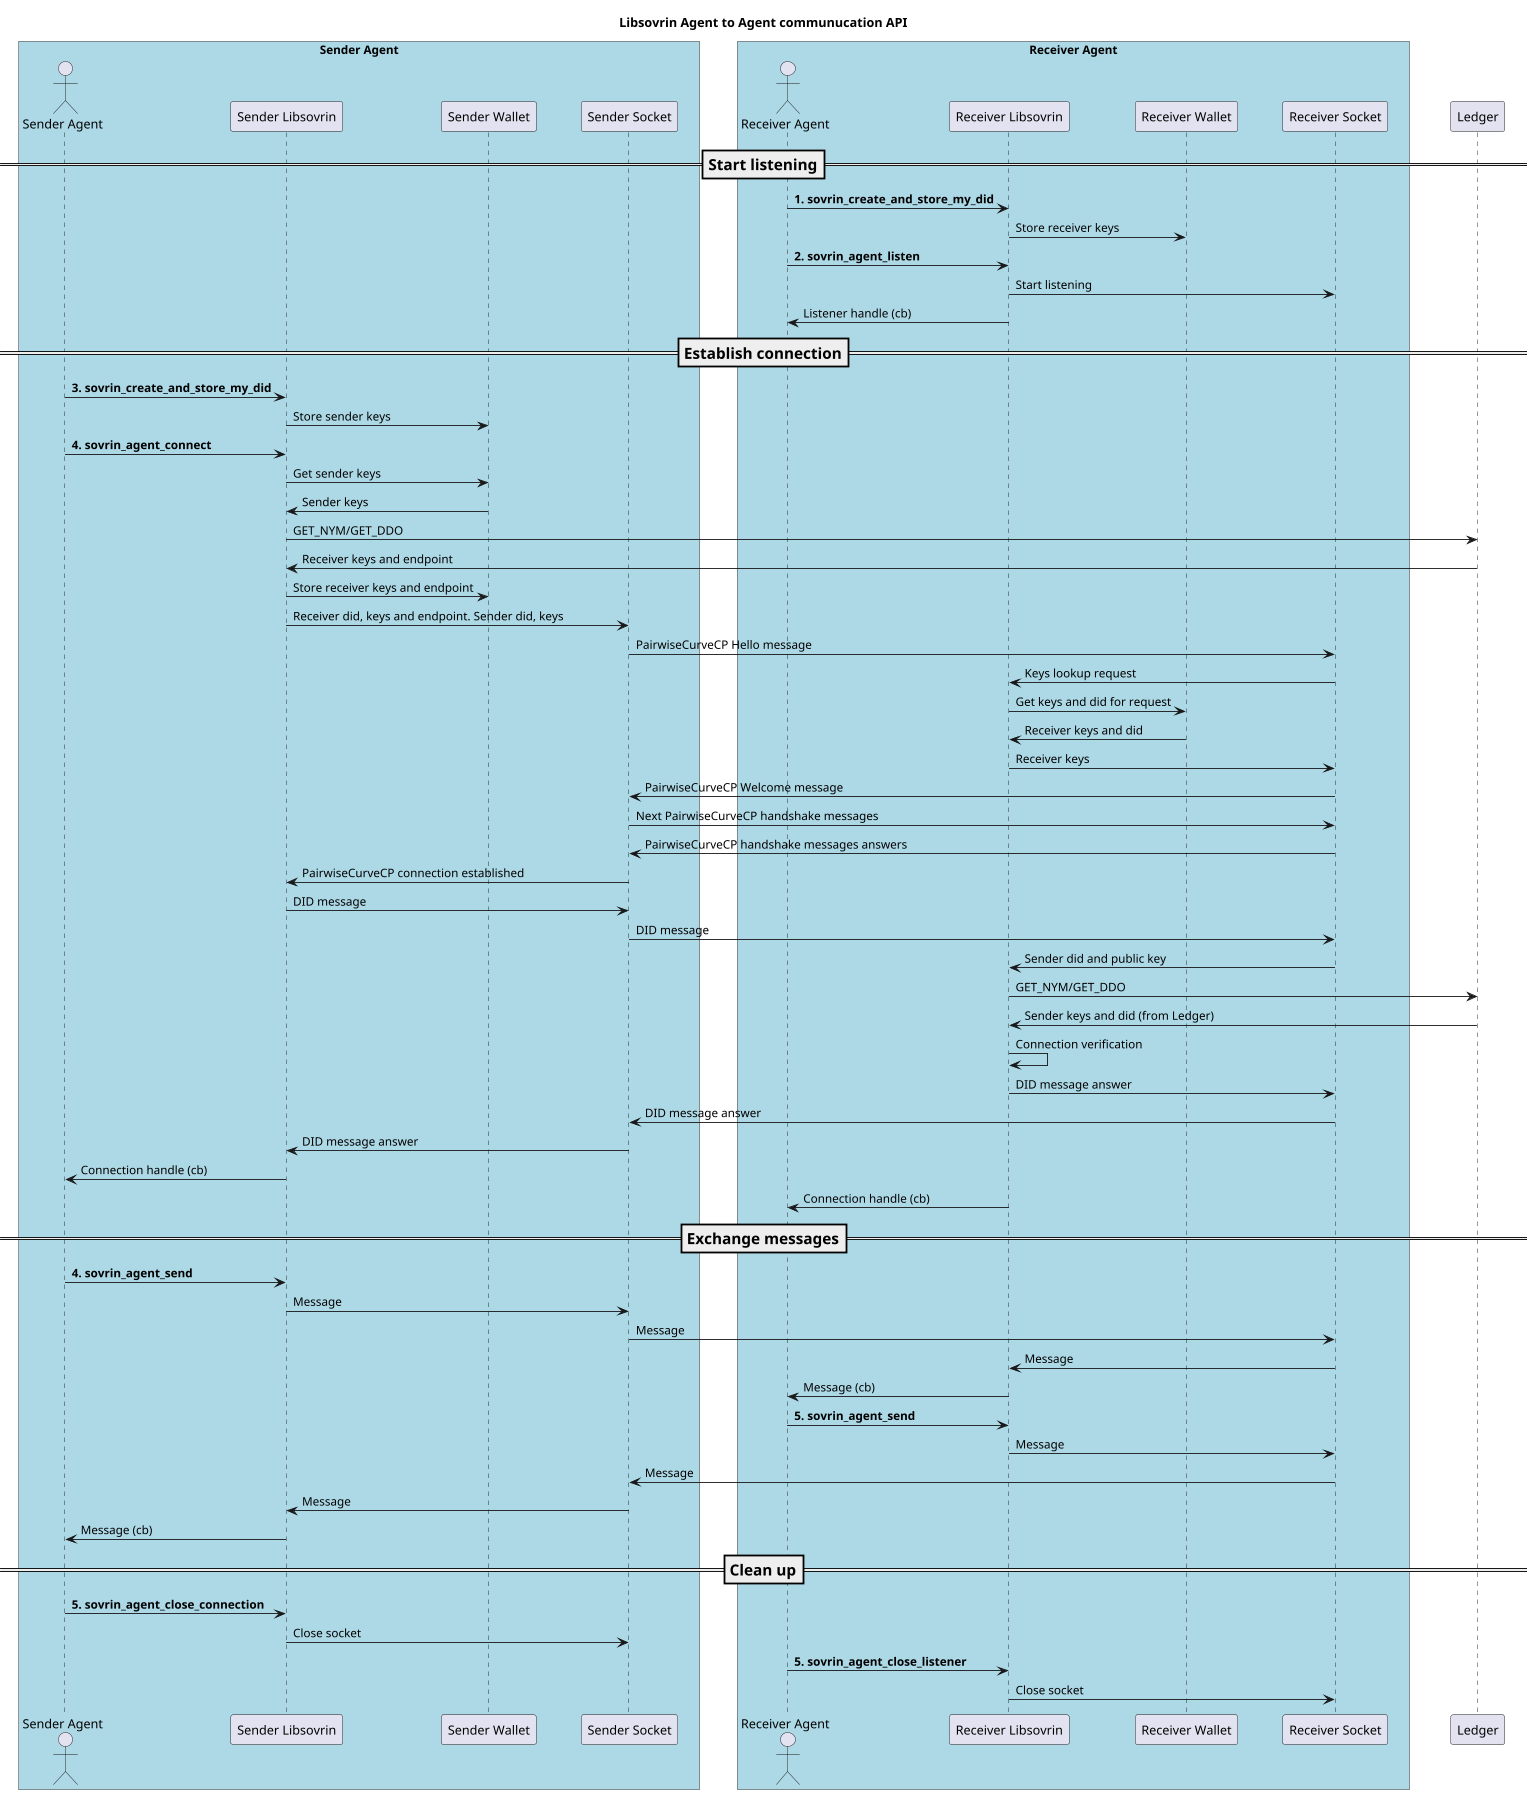 @startuml
skinparam ParticipantPadding 20
skinparam BoxPadding 20

title Libsovrin Agent to Agent communucation API
scale 0.9

box "Sender Agent" #LightBlue
actor "Sender Agent" as SA
participant "Sender Libsovrin" as SL
participant "Sender Wallet" as SW
participant "Sender Socket" as SS
endbox

box "Receiver Agent" #LightBlue
actor "Receiver Agent" as RA
participant "Receiver Libsovrin" as RL
participant "Receiver Wallet" as RW
participant "Receiver Socket" as RS
endbox

participant "Ledger" as L

=== Start listening ==

RA -> RL: <b>1. sovrin_create_and_store_my_did
RL -> RW: Store receiver keys

RA -> RL: <b>2. sovrin_agent_listen
RL -> RS: Start listening
RL -> RA: Listener handle (cb)

=== Establish connection ==

SA -> SL: <b>3. sovrin_create_and_store_my_did
SL -> SW: Store sender keys

SA -> SL: <b>4. sovrin_agent_connect
SL -> SW: Get sender keys
SW -> SL: Sender keys
SL -> L: GET_NYM/GET_DDO
L -> SL: Receiver keys and endpoint
SL -> SW: Store receiver keys and endpoint

SL -> SS: Receiver did, keys and endpoint. Sender did, keys

SS -> RS: PairwiseCurveCP Hello message
RS -> RL: Keys lookup request
RL -> RW: Get keys and did for request
RW -> RL: Receiver keys and did
RL -> RS: Receiver keys
RS -> SS: PairwiseCurveCP Welcome message

SS -> RS: Next PairwiseCurveCP handshake messages
RS -> SS: PairwiseCurveCP handshake messages answers

SS -> SL: PairwiseCurveCP connection established

SL -> SS: DID message
SS -> RS: DID message
RS -> RL: Sender did and public key
RL -> L: GET_NYM/GET_DDO
L -> RL: Sender keys and did (from Ledger)
RL -> RL: Connection verification
RL -> RS: DID message answer
RS -> SS: DID message answer
SS -> SL: DID message answer
SL -> SA: Connection handle (cb)
RL -> RA: Connection handle (cb)

=== Exchange messages ==

SA -> SL: <b>4. sovrin_agent_send
SL -> SS: Message
SS -> RS: Message
RS -> RL: Message
RL -> RA: Message (cb)

RA -> RL: <b>5. sovrin_agent_send
RL -> RS: Message
RS -> SS: Message
SS -> SL: Message
SL -> SA: Message (cb)

=== Clean up ==

SA -> SL:  <b>5. sovrin_agent_close_connection
SL -> SS: Close socket

RA -> RL: <b>5. sovrin_agent_close_listener
RL -> RS: Close socket




@enduml
